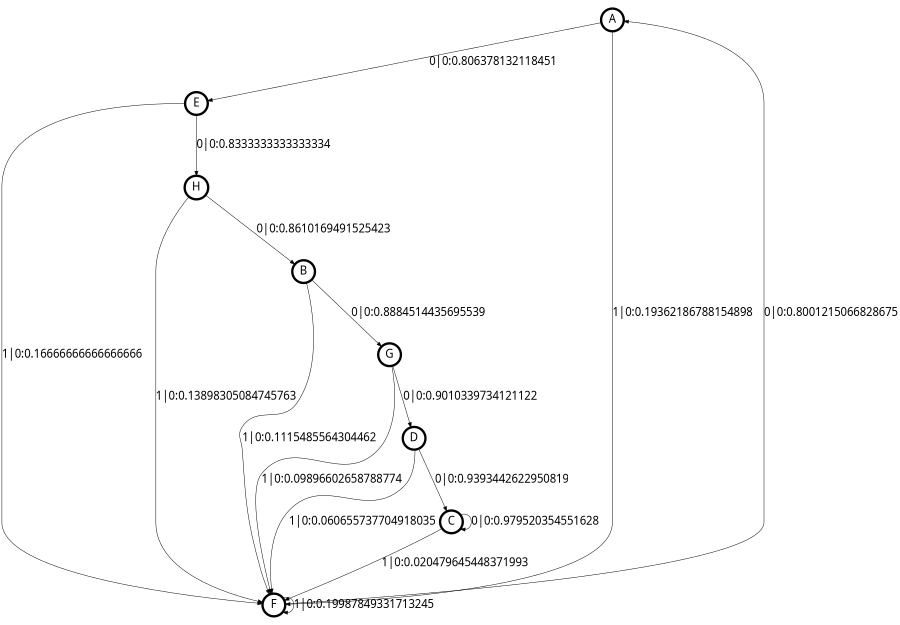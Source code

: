 digraph  {
size = "6,8.5";
ratio = "fill";
node
[shape = circle];
node [fontsize = 24];
node [penwidth = 5];
edge [fontsize = 24];
node [fontname = "CMU Serif Roman"];
graph [fontname = "CMU Serif Roman"];
edge [fontname = "CMU Serif Roman"];
A -> E [label = "0|0:0.806378132118451\l"];
A -> F [label = "1|0:0.19362186788154898\l"];
B -> F [label = "1|0:0.1115485564304462\l"];
B -> G [label = "0|0:0.8884514435695539\l"];
C -> C [label = "0|0:0.979520354551628\l"];
C -> F [label = "1|0:0.020479645448371993\l"];
D -> C [label = "0|0:0.9393442622950819\l"];
D -> F [label = "1|0:0.060655737704918035\l"];
E -> F [label = "1|0:0.16666666666666666\l"];
E -> H [label = "0|0:0.8333333333333334\l"];
F -> A [label = "0|0:0.8001215066828675\l"];
F -> F [label = "1|0:0.19987849331713245\l"];
G -> D [label = "0|0:0.9010339734121122\l"];
G -> F [label = "1|0:0.09896602658788774\l"];
H -> B [label = "0|0:0.8610169491525423\l"];
H -> F [label = "1|0:0.13898305084745763\l"];
}